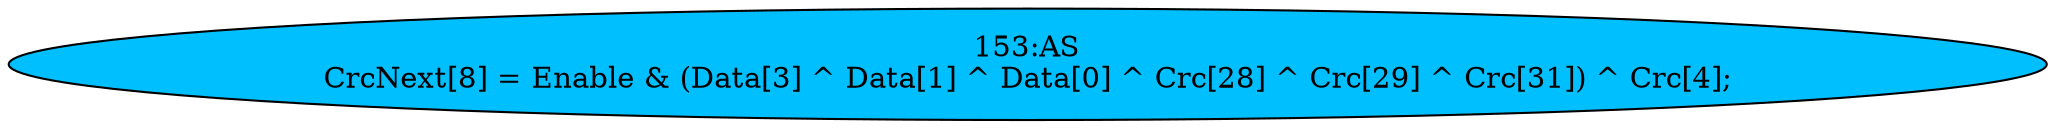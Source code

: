 strict digraph "" {
	node [label="\N"];
	"153:AS"	 [ast="<pyverilog.vparser.ast.Assign object at 0x7f415c23ec90>",
		def_var="['CrcNext']",
		fillcolor=deepskyblue,
		label="153:AS
CrcNext[8] = Enable & (Data[3] ^ Data[1] ^ Data[0] ^ Crc[28] ^ Crc[29] ^ Crc[31]) ^ Crc[4];",
		statements="[]",
		style=filled,
		typ=Assign,
		use_var="['Enable', 'Data', 'Data', 'Data', 'Crc', 'Crc', 'Crc', 'Crc']"];
}
